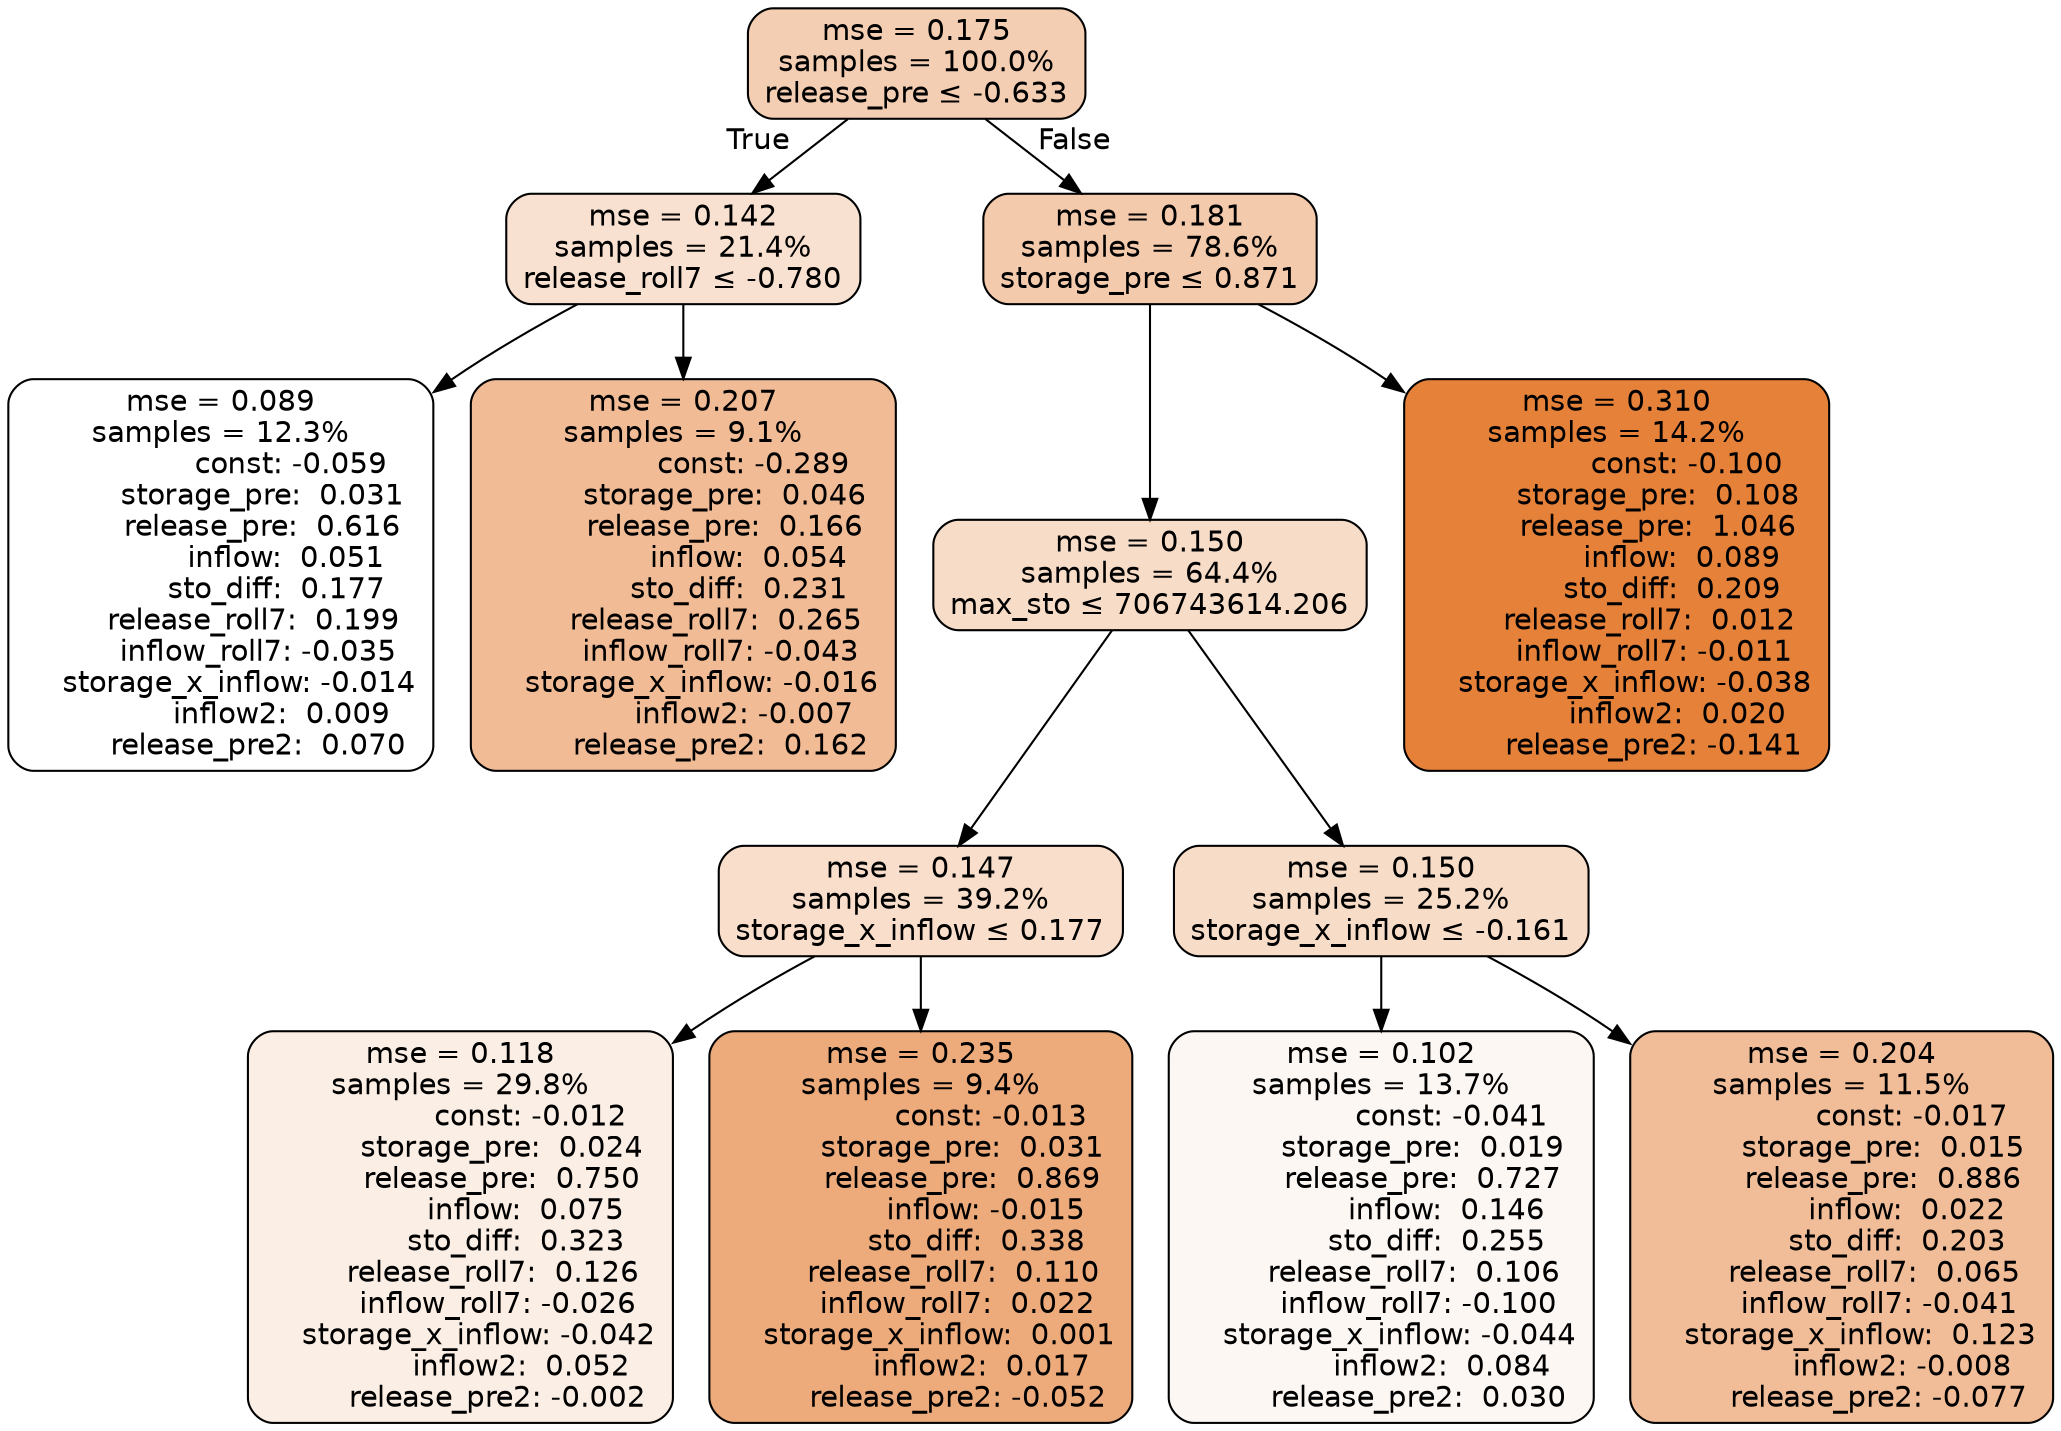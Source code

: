 digraph tree {
bgcolor="transparent"
node [shape=rectangle, style="filled, rounded", color="black", fontname=helvetica] ;
edge [fontname=helvetica] ;
	"0" [label="mse = 0.175
samples = 100.0%
release_pre &le; -0.633", fillcolor="#f4ceb2"]
	"1" [label="mse = 0.142
samples = 21.4%
release_roll7 &le; -0.780", fillcolor="#f8e1d0"]
	"2" [label="mse = 0.089
samples = 12.3%
               const: -0.059
         storage_pre:  0.031
         release_pre:  0.616
              inflow:  0.051
            sto_diff:  0.177
       release_roll7:  0.199
        inflow_roll7: -0.035
    storage_x_inflow: -0.014
             inflow2:  0.009
        release_pre2:  0.070", fillcolor="#ffffff"]
	"3" [label="mse = 0.207
samples = 9.1%
               const: -0.289
         storage_pre:  0.046
         release_pre:  0.166
              inflow:  0.054
            sto_diff:  0.231
       release_roll7:  0.265
        inflow_roll7: -0.043
    storage_x_inflow: -0.016
             inflow2: -0.007
        release_pre2:  0.162", fillcolor="#f1bb95"]
	"4" [label="mse = 0.181
samples = 78.6%
storage_pre &le; 0.871", fillcolor="#f4caad"]
	"5" [label="mse = 0.150
samples = 64.4%
max_sto &le; 706743614.206", fillcolor="#f7dcc8"]
	"6" [label="mse = 0.147
samples = 39.2%
storage_x_inflow &le; 0.177", fillcolor="#f8decb"]
	"7" [label="mse = 0.118
samples = 29.8%
               const: -0.012
         storage_pre:  0.024
         release_pre:  0.750
              inflow:  0.075
            sto_diff:  0.323
       release_roll7:  0.126
        inflow_roll7: -0.026
    storage_x_inflow: -0.042
             inflow2:  0.052
        release_pre2: -0.002", fillcolor="#fbeee5"]
	"8" [label="mse = 0.235
samples = 9.4%
               const: -0.013
         storage_pre:  0.031
         release_pre:  0.869
              inflow: -0.015
            sto_diff:  0.338
       release_roll7:  0.110
        inflow_roll7:  0.022
    storage_x_inflow:  0.001
             inflow2:  0.017
        release_pre2: -0.052", fillcolor="#edab7c"]
	"9" [label="mse = 0.150
samples = 25.2%
storage_x_inflow &le; -0.161", fillcolor="#f7dcc8"]
	"10" [label="mse = 0.102
samples = 13.7%
               const: -0.041
         storage_pre:  0.019
         release_pre:  0.727
              inflow:  0.146
            sto_diff:  0.255
       release_roll7:  0.106
        inflow_roll7: -0.100
    storage_x_inflow: -0.044
             inflow2:  0.084
        release_pre2:  0.030", fillcolor="#fdf7f3"]
	"11" [label="mse = 0.204
samples = 11.5%
               const: -0.017
         storage_pre:  0.015
         release_pre:  0.886
              inflow:  0.022
            sto_diff:  0.203
       release_roll7:  0.065
        inflow_roll7: -0.041
    storage_x_inflow:  0.123
             inflow2: -0.008
        release_pre2: -0.077", fillcolor="#f1bd98"]
	"12" [label="mse = 0.310
samples = 14.2%
               const: -0.100
         storage_pre:  0.108
         release_pre:  1.046
              inflow:  0.089
            sto_diff:  0.209
       release_roll7:  0.012
        inflow_roll7: -0.011
    storage_x_inflow: -0.038
             inflow2:  0.020
        release_pre2: -0.141", fillcolor="#e58139"]

	"0" -> "1" [labeldistance=2.5, labelangle=45, headlabel="True"]
	"1" -> "2"
	"1" -> "3"
	"0" -> "4" [labeldistance=2.5, labelangle=-45, headlabel="False"]
	"4" -> "5"
	"5" -> "6"
	"6" -> "7"
	"6" -> "8"
	"5" -> "9"
	"9" -> "10"
	"9" -> "11"
	"4" -> "12"
}
